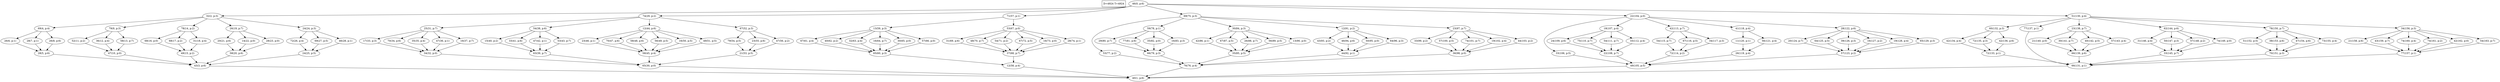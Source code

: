 digraph Task {
i [shape=box, label="D=4924 T=4924"]; 
0 [label="46(0, p:6)"];
1 [label="40(1, p:6)"];
2 [label="32(2, p:3)"];
3 [label="43(3, p:6)"];
4 [label="69(4, p:4)"];
5 [label="28(5, p:6)"];
6 [label="26(6, p:1)"];
7 [label="28(7, p:1)"];
8 [label="26(8, p:6)"];
9 [label="79(9, p:3)"];
10 [label="47(10, p:0)"];
11 [label="52(11, p:2)"];
12 [label="36(12, p:4)"];
13 [label="58(13, p:7)"];
14 [label="78(14, p:2)"];
15 [label="49(15, p:2)"];
16 [label="68(16, p:0)"];
17 [label="68(17, p:2)"];
18 [label="31(18, p:4)"];
19 [label="26(19, p:7)"];
20 [label="58(20, p:6)"];
21 [label="20(21, p:6)"];
22 [label="14(22, p:0)"];
23 [label="28(23, p:0)"];
24 [label="24(24, p:3)"];
25 [label="24(25, p:5)"];
26 [label="72(26, p:4)"];
27 [label="69(27, p:5)"];
28 [label="46(28, p:1)"];
29 [label="74(29, p:2)"];
30 [label="65(30, p:0)"];
31 [label="25(31, p:7)"];
32 [label="34(32, p:0)"];
33 [label="17(33, p:3)"];
34 [label="70(34, p:6)"];
35 [label="35(35, p:4)"];
36 [label="47(36, p:1)"];
37 [label="16(37, p:7)"];
38 [label="54(38, p:6)"];
39 [label="63(39, p:7)"];
40 [label="15(40, p:2)"];
41 [label="33(41, p:6)"];
42 [label="47(42, p:1)"];
43 [label="53(43, p:7)"];
44 [label="12(44, p:6)"];
45 [label="58(45, p:4)"];
46 [label="23(46, p:1)"];
47 [label="70(47, p:6)"];
48 [label="58(48, p:6)"];
49 [label="56(49, p:5)"];
50 [label="16(50, p:5)"];
51 [label="49(51, p:5)"];
52 [label="67(52, p:3)"];
53 [label="21(53, p:5)"];
54 [label="79(54, p:5)"];
55 [label="23(55, p:6)"];
56 [label="47(56, p:2)"];
57 [label="71(57, p:1)"];
58 [label="12(58, p:4)"];
59 [label="13(59, p:3)"];
60 [label="65(60, p:3)"];
61 [label="67(61, p:4)"];
62 [label="40(62, p:2)"];
63 [label="32(63, p:4)"];
64 [label="16(64, p:7)"];
65 [label="30(65, p:0)"];
66 [label="57(66, p:0)"];
67 [label="53(67, p:0)"];
68 [label="37(68, p:7)"];
69 [label="31(69, p:6)"];
70 [label="48(70, p:7)"];
71 [label="54(71, p:2)"];
72 [label="67(72, p:5)"];
73 [label="16(73, p:0)"];
74 [label="28(74, p:1)"];
75 [label="69(75, p:3)"];
76 [label="76(76, p:4)"];
77 [label="53(77, p:2)"];
78 [label="59(78, p:1)"];
79 [label="66(79, p:3)"];
80 [label="29(80, p:7)"];
81 [label="77(81, p:6)"];
82 [label="35(82, p:0)"];
83 [label="16(83, p:3)"];
84 [label="30(84, p:3)"];
85 [label="35(85, p:5)"];
86 [label="42(86, p:1)"];
87 [label="67(87, p:5)"];
88 [label="26(88, p:7)"];
89 [label="56(89, p:5)"];
90 [label="13(90, p:0)"];
91 [label="12(91, p:2)"];
92 [label="44(92, p:1)"];
93 [label="43(93, p:2)"];
94 [label="46(94, p:6)"];
95 [label="50(95, p:0)"];
96 [label="64(96, p:3)"];
97 [label="23(97, p:7)"];
98 [label="36(98, p:0)"];
99 [label="33(99, p:2)"];
100 [label="57(100, p:5)"];
101 [label="74(101, p:7)"];
102 [label="19(102, p:4)"];
103 [label="44(103, p:2)"];
104 [label="22(104, p:0)"];
105 [label="49(105, p:5)"];
106 [label="33(106, p:5)"];
107 [label="18(107, p:4)"];
108 [label="22(108, p:7)"];
109 [label="24(109, p:6)"];
110 [label="75(110, p:7)"];
111 [label="54(111, p:7)"];
112 [label="33(112, p:4)"];
113 [label="42(113, p:7)"];
114 [label="72(114, p:2)"];
115 [label="54(115, p:7)"];
116 [label="67(116, p:5)"];
117 [label="34(117, p:3)"];
118 [label="41(118, p:4)"];
119 [label="26(119, p:4)"];
120 [label="11(120, p:1)"];
121 [label="56(121, p:4)"];
122 [label="28(122, p:6)"];
123 [label="57(123, p:2)"];
124 [label="20(124, p:7)"];
125 [label="64(125, p:5)"];
126 [label="39(126, p:3)"];
127 [label="16(127, p:2)"];
128 [label="19(128, p:4)"];
129 [label="65(129, p:3)"];
130 [label="51(130, p:4)"];
131 [label="66(131, p:1)"];
132 [label="60(132, p:3)"];
133 [label="72(133, p:1)"];
134 [label="42(134, p:4)"];
135 [label="72(135, p:3)"];
136 [label="42(136, p:6)"];
137 [label="77(137, p:1)"];
138 [label="23(138, p:7)"];
139 [label="66(139, p:6)"];
140 [label="21(140, p:0)"];
141 [label="30(141, p:7)"];
142 [label="40(142, p:5)"];
143 [label="57(143, p:4)"];
144 [label="62(144, p:6)"];
145 [label="33(145, p:7)"];
146 [label="31(146, p:4)"];
147 [label="50(147, p:3)"];
148 [label="57(148, p:2)"];
149 [label="74(149, p:0)"];
150 [label="78(150, p:7)"];
151 [label="70(151, p:3)"];
152 [label="51(152, p:5)"];
153 [label="38(153, p:6)"];
154 [label="47(154, p:6)"];
155 [label="73(155, p:4)"];
156 [label="34(156, p:3)"];
157 [label="77(157, p:1)"];
158 [label="21(158, p:6)"];
159 [label="43(159, p:7)"];
160 [label="74(160, p:4)"];
161 [label="74(161, p:2)"];
162 [label="42(162, p:0)"];
163 [label="54(163, p:7)"];
0 -> 2;
0 -> 29;
0 -> 57;
0 -> 75;
0 -> 104;
0 -> 130;
2 -> 4;
2 -> 9;
2 -> 14;
2 -> 19;
2 -> 24;
3 -> 1;
4 -> 6;
4 -> 7;
4 -> 8;
5 -> 3;
6 -> 5;
7 -> 5;
8 -> 5;
9 -> 11;
9 -> 12;
9 -> 13;
10 -> 3;
11 -> 10;
12 -> 10;
13 -> 10;
14 -> 16;
14 -> 17;
14 -> 18;
15 -> 3;
16 -> 15;
17 -> 15;
18 -> 15;
19 -> 21;
19 -> 22;
19 -> 23;
20 -> 3;
21 -> 20;
22 -> 20;
23 -> 20;
24 -> 26;
24 -> 27;
24 -> 28;
25 -> 3;
26 -> 25;
27 -> 25;
28 -> 25;
29 -> 31;
29 -> 38;
29 -> 44;
29 -> 52;
30 -> 1;
31 -> 33;
31 -> 34;
31 -> 35;
31 -> 36;
31 -> 37;
32 -> 30;
33 -> 32;
34 -> 32;
35 -> 32;
36 -> 32;
37 -> 32;
38 -> 40;
38 -> 41;
38 -> 42;
38 -> 43;
39 -> 30;
40 -> 39;
41 -> 39;
42 -> 39;
43 -> 39;
44 -> 46;
44 -> 47;
44 -> 48;
44 -> 49;
44 -> 50;
44 -> 51;
45 -> 30;
46 -> 45;
47 -> 45;
48 -> 45;
49 -> 45;
50 -> 45;
51 -> 45;
52 -> 54;
52 -> 55;
52 -> 56;
53 -> 30;
54 -> 53;
55 -> 53;
56 -> 53;
57 -> 59;
57 -> 67;
58 -> 1;
59 -> 61;
59 -> 62;
59 -> 63;
59 -> 64;
59 -> 65;
59 -> 66;
60 -> 58;
61 -> 60;
62 -> 60;
63 -> 60;
64 -> 60;
65 -> 60;
66 -> 60;
67 -> 69;
67 -> 70;
67 -> 71;
67 -> 72;
67 -> 73;
67 -> 74;
68 -> 58;
69 -> 68;
70 -> 68;
71 -> 68;
72 -> 68;
73 -> 68;
74 -> 68;
75 -> 77;
75 -> 78;
75 -> 84;
75 -> 91;
75 -> 97;
76 -> 1;
77 -> 76;
78 -> 80;
78 -> 81;
78 -> 82;
78 -> 83;
79 -> 76;
80 -> 79;
81 -> 79;
82 -> 79;
83 -> 79;
84 -> 86;
84 -> 87;
84 -> 88;
84 -> 89;
84 -> 90;
85 -> 76;
86 -> 85;
87 -> 85;
88 -> 85;
89 -> 85;
90 -> 85;
91 -> 93;
91 -> 94;
91 -> 95;
91 -> 96;
92 -> 76;
93 -> 92;
94 -> 92;
95 -> 92;
96 -> 92;
97 -> 99;
97 -> 100;
97 -> 101;
97 -> 102;
97 -> 103;
98 -> 76;
99 -> 98;
100 -> 98;
101 -> 98;
102 -> 98;
103 -> 98;
104 -> 106;
104 -> 107;
104 -> 113;
104 -> 118;
104 -> 122;
105 -> 1;
106 -> 105;
107 -> 109;
107 -> 110;
107 -> 111;
107 -> 112;
108 -> 105;
109 -> 108;
110 -> 108;
111 -> 108;
112 -> 108;
113 -> 115;
113 -> 116;
113 -> 117;
114 -> 105;
115 -> 114;
116 -> 114;
117 -> 114;
118 -> 120;
118 -> 121;
119 -> 105;
120 -> 119;
121 -> 119;
122 -> 124;
122 -> 125;
122 -> 126;
122 -> 127;
122 -> 128;
122 -> 129;
123 -> 105;
124 -> 123;
125 -> 123;
126 -> 123;
127 -> 123;
128 -> 123;
129 -> 123;
130 -> 132;
130 -> 137;
130 -> 138;
130 -> 144;
130 -> 150;
130 -> 156;
131 -> 1;
132 -> 134;
132 -> 135;
132 -> 136;
133 -> 131;
134 -> 133;
135 -> 133;
136 -> 133;
137 -> 131;
138 -> 140;
138 -> 141;
138 -> 142;
138 -> 143;
139 -> 131;
140 -> 139;
141 -> 139;
142 -> 139;
143 -> 139;
144 -> 146;
144 -> 147;
144 -> 148;
144 -> 149;
145 -> 131;
146 -> 145;
147 -> 145;
148 -> 145;
149 -> 145;
150 -> 152;
150 -> 153;
150 -> 154;
150 -> 155;
151 -> 131;
152 -> 151;
153 -> 151;
154 -> 151;
155 -> 151;
156 -> 158;
156 -> 159;
156 -> 160;
156 -> 161;
156 -> 162;
156 -> 163;
157 -> 131;
158 -> 157;
159 -> 157;
160 -> 157;
161 -> 157;
162 -> 157;
163 -> 157;
}